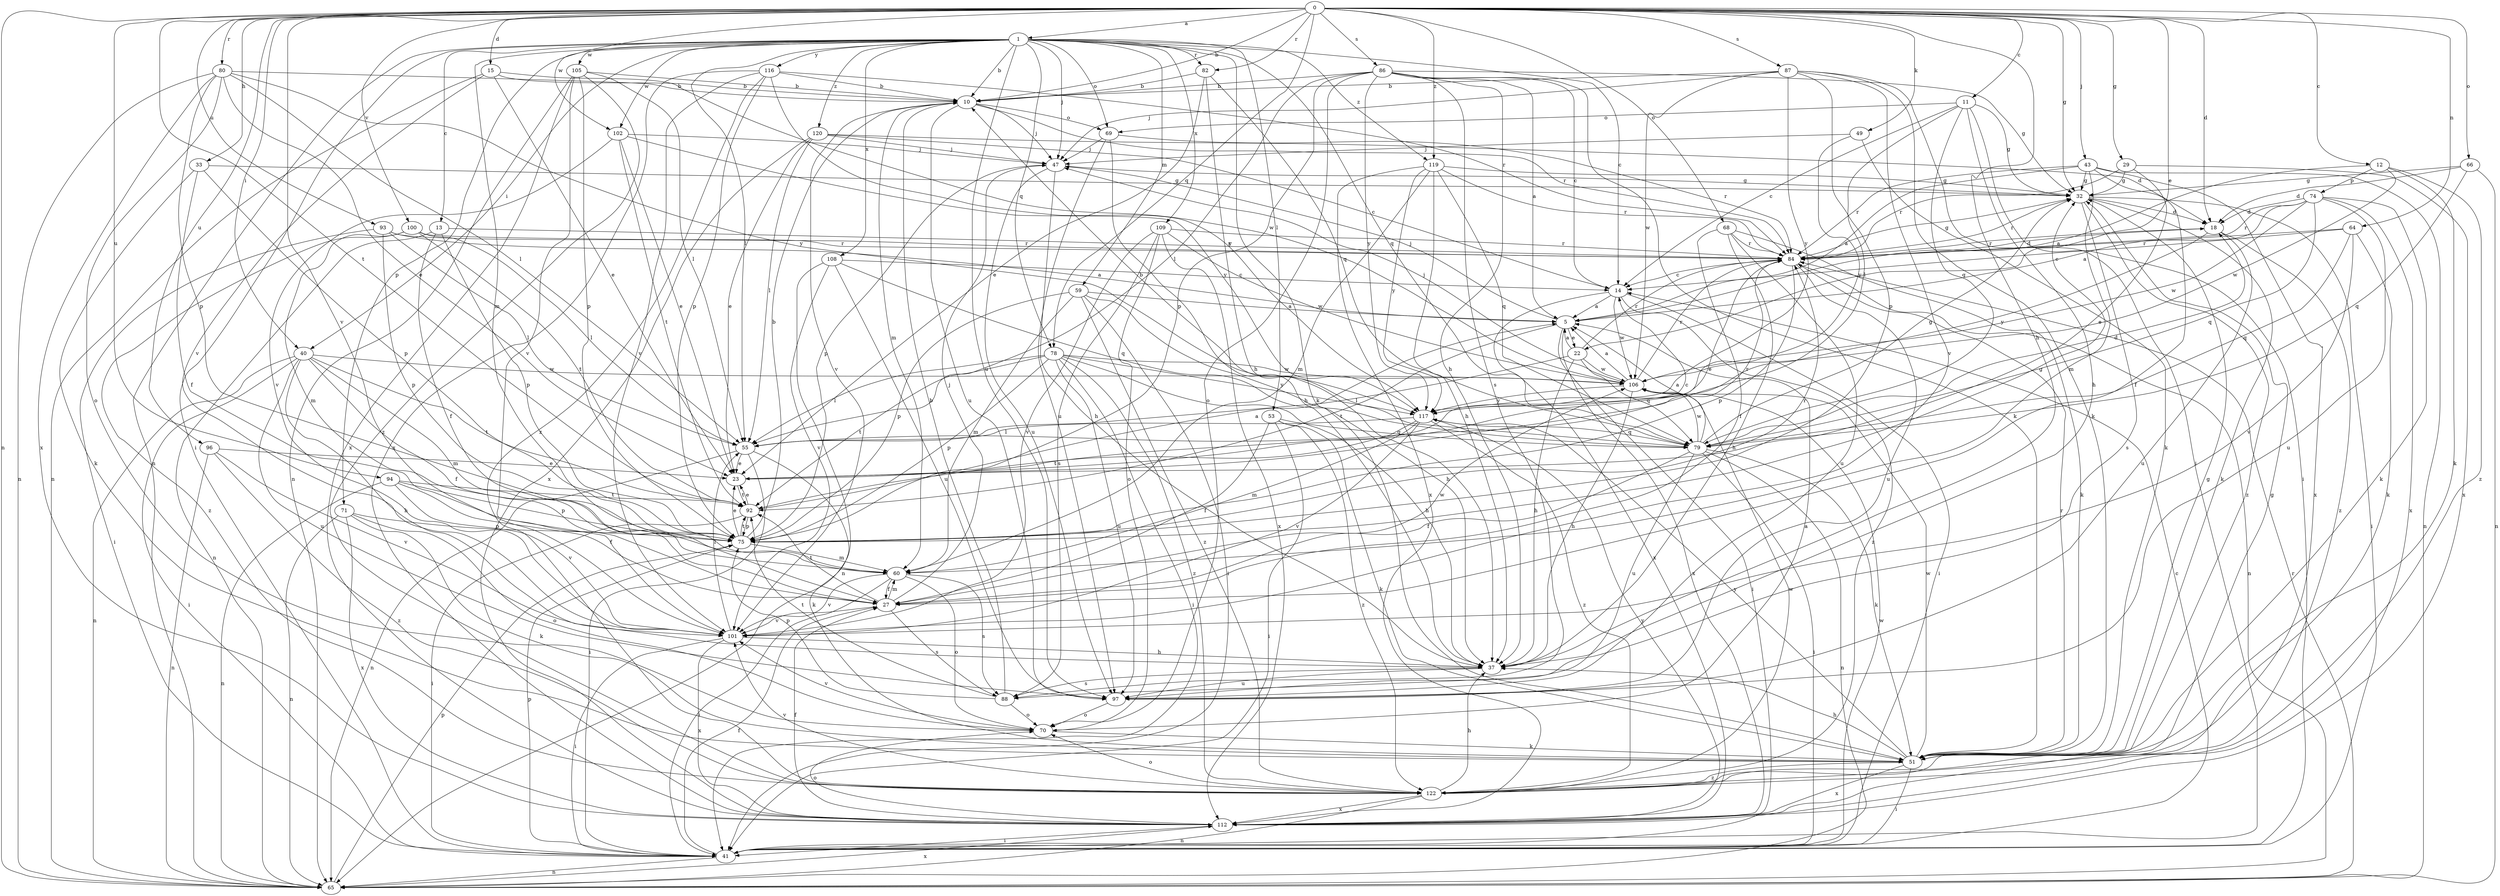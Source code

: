 strict digraph  {
0;
1;
5;
10;
11;
12;
13;
14;
15;
18;
22;
23;
27;
29;
32;
33;
37;
40;
41;
43;
47;
49;
51;
53;
55;
59;
60;
64;
65;
66;
68;
69;
70;
71;
74;
75;
78;
79;
80;
82;
84;
86;
87;
88;
92;
93;
94;
96;
97;
100;
101;
102;
105;
106;
108;
109;
112;
116;
117;
119;
120;
122;
0 -> 1  [label=a];
0 -> 10  [label=b];
0 -> 11  [label=c];
0 -> 12  [label=c];
0 -> 15  [label=d];
0 -> 18  [label=d];
0 -> 22  [label=e];
0 -> 29  [label=g];
0 -> 32  [label=g];
0 -> 33  [label=h];
0 -> 37  [label=h];
0 -> 40  [label=i];
0 -> 43  [label=j];
0 -> 49  [label=k];
0 -> 64  [label=n];
0 -> 65  [label=n];
0 -> 66  [label=o];
0 -> 68  [label=o];
0 -> 78  [label=q];
0 -> 80  [label=r];
0 -> 82  [label=r];
0 -> 86  [label=s];
0 -> 87  [label=s];
0 -> 92  [label=t];
0 -> 93  [label=u];
0 -> 94  [label=u];
0 -> 96  [label=u];
0 -> 100  [label=v];
0 -> 101  [label=v];
0 -> 102  [label=w];
0 -> 119  [label=z];
1 -> 10  [label=b];
1 -> 13  [label=c];
1 -> 14  [label=c];
1 -> 40  [label=i];
1 -> 41  [label=i];
1 -> 47  [label=j];
1 -> 51  [label=k];
1 -> 53  [label=l];
1 -> 55  [label=l];
1 -> 59  [label=m];
1 -> 60  [label=m];
1 -> 65  [label=n];
1 -> 69  [label=o];
1 -> 71  [label=p];
1 -> 78  [label=q];
1 -> 79  [label=q];
1 -> 82  [label=r];
1 -> 97  [label=u];
1 -> 102  [label=w];
1 -> 105  [label=w];
1 -> 108  [label=x];
1 -> 109  [label=x];
1 -> 116  [label=y];
1 -> 119  [label=z];
1 -> 120  [label=z];
5 -> 22  [label=e];
5 -> 41  [label=i];
5 -> 47  [label=j];
5 -> 92  [label=t];
5 -> 112  [label=x];
10 -> 47  [label=j];
10 -> 60  [label=m];
10 -> 69  [label=o];
10 -> 84  [label=r];
10 -> 97  [label=u];
10 -> 101  [label=v];
11 -> 14  [label=c];
11 -> 32  [label=g];
11 -> 37  [label=h];
11 -> 41  [label=i];
11 -> 55  [label=l];
11 -> 69  [label=o];
11 -> 79  [label=q];
12 -> 5  [label=a];
12 -> 51  [label=k];
12 -> 74  [label=p];
12 -> 106  [label=w];
12 -> 122  [label=z];
13 -> 27  [label=f];
13 -> 65  [label=n];
13 -> 75  [label=p];
13 -> 84  [label=r];
14 -> 5  [label=a];
14 -> 41  [label=i];
14 -> 106  [label=w];
14 -> 112  [label=x];
14 -> 122  [label=z];
15 -> 10  [label=b];
15 -> 23  [label=e];
15 -> 65  [label=n];
15 -> 101  [label=v];
15 -> 106  [label=w];
18 -> 84  [label=r];
18 -> 97  [label=u];
18 -> 117  [label=y];
18 -> 122  [label=z];
22 -> 5  [label=a];
22 -> 37  [label=h];
22 -> 55  [label=l];
22 -> 79  [label=q];
22 -> 84  [label=r];
22 -> 106  [label=w];
23 -> 14  [label=c];
23 -> 84  [label=r];
23 -> 92  [label=t];
27 -> 47  [label=j];
27 -> 60  [label=m];
27 -> 88  [label=s];
27 -> 92  [label=t];
27 -> 101  [label=v];
27 -> 106  [label=w];
29 -> 23  [label=e];
29 -> 32  [label=g];
29 -> 84  [label=r];
29 -> 112  [label=x];
32 -> 18  [label=d];
32 -> 41  [label=i];
32 -> 51  [label=k];
32 -> 84  [label=r];
32 -> 88  [label=s];
32 -> 122  [label=z];
33 -> 27  [label=f];
33 -> 32  [label=g];
33 -> 51  [label=k];
33 -> 75  [label=p];
37 -> 88  [label=s];
37 -> 97  [label=u];
40 -> 27  [label=f];
40 -> 37  [label=h];
40 -> 41  [label=i];
40 -> 60  [label=m];
40 -> 65  [label=n];
40 -> 92  [label=t];
40 -> 97  [label=u];
40 -> 106  [label=w];
41 -> 14  [label=c];
41 -> 27  [label=f];
41 -> 65  [label=n];
41 -> 75  [label=p];
41 -> 106  [label=w];
43 -> 5  [label=a];
43 -> 27  [label=f];
43 -> 32  [label=g];
43 -> 60  [label=m];
43 -> 65  [label=n];
43 -> 84  [label=r];
43 -> 112  [label=x];
47 -> 32  [label=g];
47 -> 37  [label=h];
47 -> 75  [label=p];
47 -> 97  [label=u];
49 -> 47  [label=j];
49 -> 51  [label=k];
49 -> 117  [label=y];
51 -> 32  [label=g];
51 -> 37  [label=h];
51 -> 41  [label=i];
51 -> 84  [label=r];
51 -> 106  [label=w];
51 -> 112  [label=x];
51 -> 117  [label=y];
51 -> 122  [label=z];
53 -> 27  [label=f];
53 -> 41  [label=i];
53 -> 51  [label=k];
53 -> 79  [label=q];
53 -> 122  [label=z];
55 -> 23  [label=e];
55 -> 41  [label=i];
55 -> 51  [label=k];
55 -> 65  [label=n];
59 -> 5  [label=a];
59 -> 37  [label=h];
59 -> 41  [label=i];
59 -> 60  [label=m];
59 -> 75  [label=p];
59 -> 122  [label=z];
60 -> 27  [label=f];
60 -> 41  [label=i];
60 -> 70  [label=o];
60 -> 88  [label=s];
60 -> 101  [label=v];
64 -> 14  [label=c];
64 -> 51  [label=k];
64 -> 79  [label=q];
64 -> 84  [label=r];
64 -> 101  [label=v];
65 -> 75  [label=p];
65 -> 84  [label=r];
65 -> 112  [label=x];
66 -> 18  [label=d];
66 -> 32  [label=g];
66 -> 65  [label=n];
66 -> 79  [label=q];
68 -> 27  [label=f];
68 -> 37  [label=h];
68 -> 51  [label=k];
68 -> 84  [label=r];
68 -> 97  [label=u];
69 -> 37  [label=h];
69 -> 47  [label=j];
69 -> 84  [label=r];
69 -> 97  [label=u];
70 -> 5  [label=a];
70 -> 51  [label=k];
70 -> 101  [label=v];
71 -> 51  [label=k];
71 -> 65  [label=n];
71 -> 70  [label=o];
71 -> 75  [label=p];
71 -> 112  [label=x];
74 -> 5  [label=a];
74 -> 18  [label=d];
74 -> 51  [label=k];
74 -> 79  [label=q];
74 -> 84  [label=r];
74 -> 97  [label=u];
74 -> 106  [label=w];
74 -> 112  [label=x];
75 -> 10  [label=b];
75 -> 23  [label=e];
75 -> 32  [label=g];
75 -> 60  [label=m];
75 -> 84  [label=r];
75 -> 92  [label=t];
78 -> 37  [label=h];
78 -> 41  [label=i];
78 -> 55  [label=l];
78 -> 75  [label=p];
78 -> 92  [label=t];
78 -> 97  [label=u];
78 -> 106  [label=w];
78 -> 117  [label=y];
78 -> 122  [label=z];
79 -> 5  [label=a];
79 -> 10  [label=b];
79 -> 18  [label=d];
79 -> 27  [label=f];
79 -> 32  [label=g];
79 -> 41  [label=i];
79 -> 51  [label=k];
79 -> 65  [label=n];
79 -> 97  [label=u];
79 -> 106  [label=w];
80 -> 10  [label=b];
80 -> 23  [label=e];
80 -> 55  [label=l];
80 -> 65  [label=n];
80 -> 70  [label=o];
80 -> 75  [label=p];
80 -> 112  [label=x];
80 -> 117  [label=y];
82 -> 10  [label=b];
82 -> 23  [label=e];
82 -> 37  [label=h];
82 -> 79  [label=q];
84 -> 14  [label=c];
84 -> 18  [label=d];
84 -> 23  [label=e];
84 -> 32  [label=g];
84 -> 65  [label=n];
84 -> 75  [label=p];
84 -> 97  [label=u];
86 -> 5  [label=a];
86 -> 10  [label=b];
86 -> 14  [label=c];
86 -> 32  [label=g];
86 -> 37  [label=h];
86 -> 51  [label=k];
86 -> 55  [label=l];
86 -> 70  [label=o];
86 -> 75  [label=p];
86 -> 88  [label=s];
86 -> 117  [label=y];
87 -> 10  [label=b];
87 -> 41  [label=i];
87 -> 47  [label=j];
87 -> 51  [label=k];
87 -> 75  [label=p];
87 -> 101  [label=v];
87 -> 106  [label=w];
87 -> 117  [label=y];
88 -> 10  [label=b];
88 -> 70  [label=o];
88 -> 75  [label=p];
88 -> 92  [label=t];
92 -> 5  [label=a];
92 -> 23  [label=e];
92 -> 41  [label=i];
92 -> 75  [label=p];
93 -> 5  [label=a];
93 -> 41  [label=i];
93 -> 55  [label=l];
93 -> 75  [label=p];
93 -> 84  [label=r];
94 -> 27  [label=f];
94 -> 65  [label=n];
94 -> 75  [label=p];
94 -> 92  [label=t];
94 -> 101  [label=v];
96 -> 23  [label=e];
96 -> 65  [label=n];
96 -> 101  [label=v];
96 -> 122  [label=z];
97 -> 70  [label=o];
100 -> 55  [label=l];
100 -> 60  [label=m];
100 -> 84  [label=r];
100 -> 92  [label=t];
100 -> 122  [label=z];
101 -> 37  [label=h];
101 -> 41  [label=i];
101 -> 55  [label=l];
101 -> 112  [label=x];
102 -> 23  [label=e];
102 -> 47  [label=j];
102 -> 92  [label=t];
102 -> 101  [label=v];
102 -> 117  [label=y];
105 -> 10  [label=b];
105 -> 55  [label=l];
105 -> 65  [label=n];
105 -> 75  [label=p];
105 -> 101  [label=v];
105 -> 112  [label=x];
105 -> 122  [label=z];
106 -> 5  [label=a];
106 -> 37  [label=h];
106 -> 47  [label=j];
106 -> 84  [label=r];
106 -> 117  [label=y];
108 -> 14  [label=c];
108 -> 65  [label=n];
108 -> 79  [label=q];
108 -> 97  [label=u];
108 -> 101  [label=v];
109 -> 70  [label=o];
109 -> 84  [label=r];
109 -> 88  [label=s];
109 -> 101  [label=v];
109 -> 106  [label=w];
109 -> 112  [label=x];
112 -> 27  [label=f];
112 -> 41  [label=i];
112 -> 70  [label=o];
112 -> 117  [label=y];
116 -> 10  [label=b];
116 -> 75  [label=p];
116 -> 84  [label=r];
116 -> 101  [label=v];
116 -> 112  [label=x];
116 -> 117  [label=y];
116 -> 122  [label=z];
117 -> 55  [label=l];
117 -> 60  [label=m];
117 -> 79  [label=q];
117 -> 92  [label=t];
117 -> 101  [label=v];
117 -> 122  [label=z];
119 -> 32  [label=g];
119 -> 37  [label=h];
119 -> 60  [label=m];
119 -> 79  [label=q];
119 -> 84  [label=r];
119 -> 112  [label=x];
119 -> 117  [label=y];
120 -> 14  [label=c];
120 -> 18  [label=d];
120 -> 23  [label=e];
120 -> 47  [label=j];
120 -> 55  [label=l];
120 -> 112  [label=x];
122 -> 32  [label=g];
122 -> 37  [label=h];
122 -> 65  [label=n];
122 -> 70  [label=o];
122 -> 101  [label=v];
122 -> 106  [label=w];
122 -> 112  [label=x];
}
